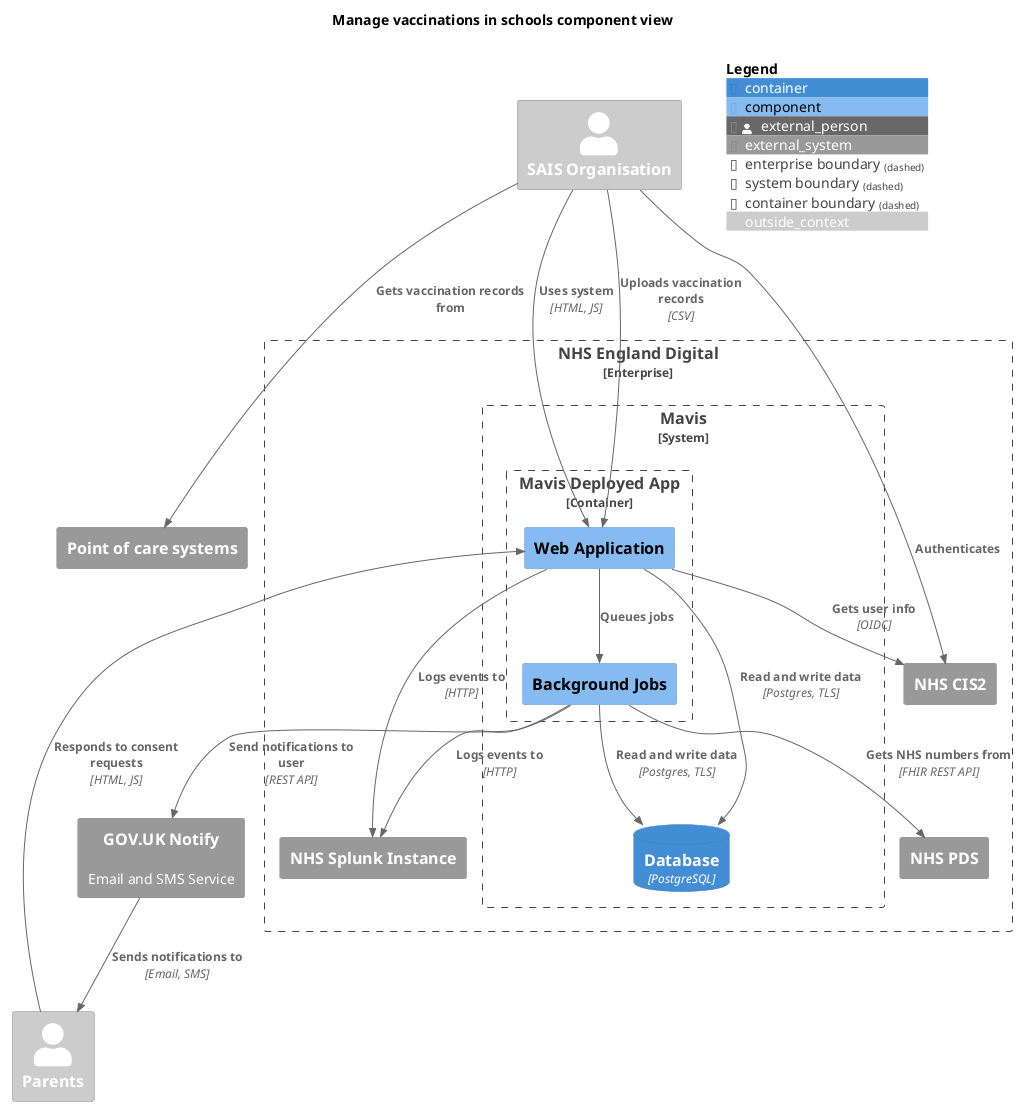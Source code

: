 @startuml

!include <C4/C4_Component.puml>

LAYOUT_TOP_DOWN()

title "Manage vaccinations in schools component view"

AddElementTag("outside_context", $bgColor="#CCC", $fontColor="#FFF")

Person_Ext(sais, "SAIS Organisation", $tags="outside_context")
Person_Ext(parents, "Parents", $tags="outside_context")

System_Ext(poc, "Point of care systems")

Enterprise_Boundary(nhs, "NHS England Digital") {
  System_Boundary(mavis, "Mavis", "") {
    Container_Boundary(mavis_app, "Mavis Deployed App", "Ruby on Rails") {
      Component(webapp, "Web Application")
      Component(bgjobs, "Background Jobs")
    }
    ContainerDb(database, "Database", "PostgreSQL")
  }

  System_Ext(cis, "NHS CIS2")
  System_Ext(pds, "NHS PDS")
  System_Ext(splunk, "NHS Splunk Instance")
}
System_Ext(notify, "GOV.UK Notify", "Email and SMS Service")


AddRelTag("optional", $textColor="black", $lineColor="black", $lineStyle="dashed")

Rel(sais, cis, "Authenticates")
Rel(webapp, cis, "Gets user info", "OIDC")
Rel(sais, webapp, "Uses system", "HTML, JS")
Rel(sais, poc, "Gets vaccination records from")
Rel(sais, webapp, "Uploads vaccination records", "CSV")
Rel(parents, webapp, "Responds to consent requests", "HTML, JS")
Rel(webapp, database, "Read and write data", "Postgres, TLS")
Rel(webapp, bgjobs, "Queues jobs")
Rel(bgjobs, database, "Read and write data", "Postgres, TLS")
Rel(bgjobs, notify, "Send notifications to user", "REST API")
Rel(notify, parents, "Sends notifications to", "Email, SMS")
Rel(bgjobs, pds, "Gets NHS numbers from", "FHIR REST API")
Rel(webapp, splunk, "Logs events to", "HTTP")
Rel(bgjobs, splunk, "Logs events to", "HTTP")



SHOW_FLOATING_LEGEND()

@enduml
